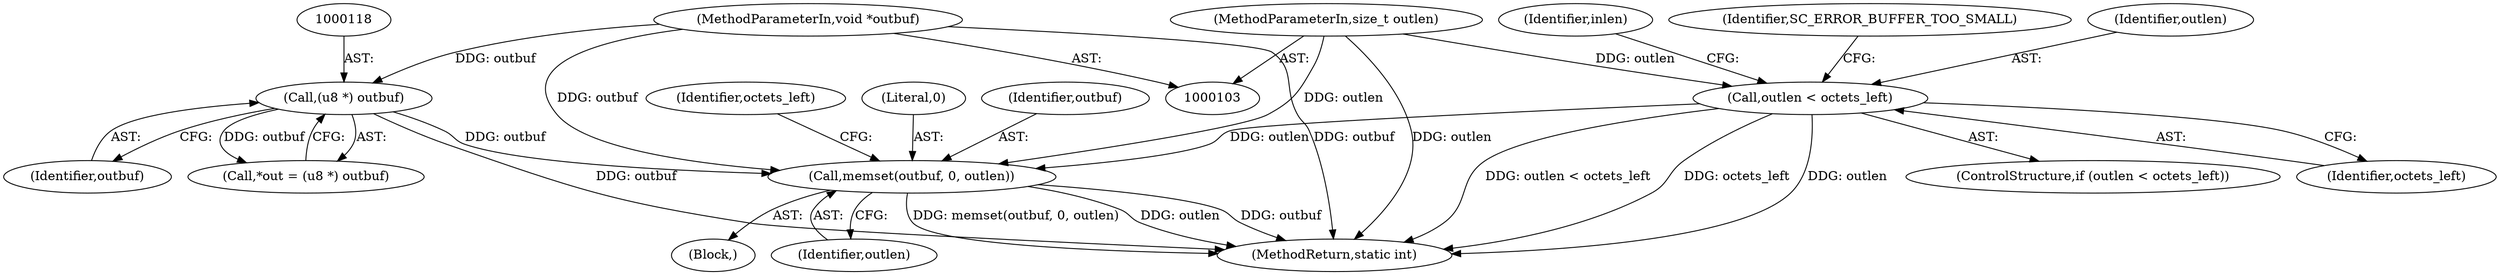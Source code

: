 digraph "0_OpenSC_412a6142c27a5973c61ba540e33cdc22d5608e68@API" {
"1000152" [label="(Call,memset(outbuf, 0, outlen))"];
"1000117" [label="(Call,(u8 *) outbuf)"];
"1000106" [label="(MethodParameterIn,void *outbuf)"];
"1000128" [label="(Call,outlen < octets_left)"];
"1000107" [label="(MethodParameterIn,size_t outlen)"];
"1000127" [label="(ControlStructure,if (outlen < octets_left))"];
"1000107" [label="(MethodParameterIn,size_t outlen)"];
"1000129" [label="(Identifier,outlen)"];
"1000157" [label="(Identifier,octets_left)"];
"1000135" [label="(Identifier,inlen)"];
"1000154" [label="(Literal,0)"];
"1000223" [label="(MethodReturn,static int)"];
"1000132" [label="(Identifier,SC_ERROR_BUFFER_TOO_SMALL)"];
"1000117" [label="(Call,(u8 *) outbuf)"];
"1000119" [label="(Identifier,outbuf)"];
"1000128" [label="(Call,outlen < octets_left)"];
"1000152" [label="(Call,memset(outbuf, 0, outlen))"];
"1000130" [label="(Identifier,octets_left)"];
"1000153" [label="(Identifier,outbuf)"];
"1000115" [label="(Call,*out = (u8 *) outbuf)"];
"1000109" [label="(Block,)"];
"1000106" [label="(MethodParameterIn,void *outbuf)"];
"1000155" [label="(Identifier,outlen)"];
"1000152" -> "1000109"  [label="AST: "];
"1000152" -> "1000155"  [label="CFG: "];
"1000153" -> "1000152"  [label="AST: "];
"1000154" -> "1000152"  [label="AST: "];
"1000155" -> "1000152"  [label="AST: "];
"1000157" -> "1000152"  [label="CFG: "];
"1000152" -> "1000223"  [label="DDG: memset(outbuf, 0, outlen)"];
"1000152" -> "1000223"  [label="DDG: outlen"];
"1000152" -> "1000223"  [label="DDG: outbuf"];
"1000117" -> "1000152"  [label="DDG: outbuf"];
"1000106" -> "1000152"  [label="DDG: outbuf"];
"1000128" -> "1000152"  [label="DDG: outlen"];
"1000107" -> "1000152"  [label="DDG: outlen"];
"1000117" -> "1000115"  [label="AST: "];
"1000117" -> "1000119"  [label="CFG: "];
"1000118" -> "1000117"  [label="AST: "];
"1000119" -> "1000117"  [label="AST: "];
"1000115" -> "1000117"  [label="CFG: "];
"1000117" -> "1000223"  [label="DDG: outbuf"];
"1000117" -> "1000115"  [label="DDG: outbuf"];
"1000106" -> "1000117"  [label="DDG: outbuf"];
"1000106" -> "1000103"  [label="AST: "];
"1000106" -> "1000223"  [label="DDG: outbuf"];
"1000128" -> "1000127"  [label="AST: "];
"1000128" -> "1000130"  [label="CFG: "];
"1000129" -> "1000128"  [label="AST: "];
"1000130" -> "1000128"  [label="AST: "];
"1000132" -> "1000128"  [label="CFG: "];
"1000135" -> "1000128"  [label="CFG: "];
"1000128" -> "1000223"  [label="DDG: outlen < octets_left"];
"1000128" -> "1000223"  [label="DDG: octets_left"];
"1000128" -> "1000223"  [label="DDG: outlen"];
"1000107" -> "1000128"  [label="DDG: outlen"];
"1000107" -> "1000103"  [label="AST: "];
"1000107" -> "1000223"  [label="DDG: outlen"];
}
